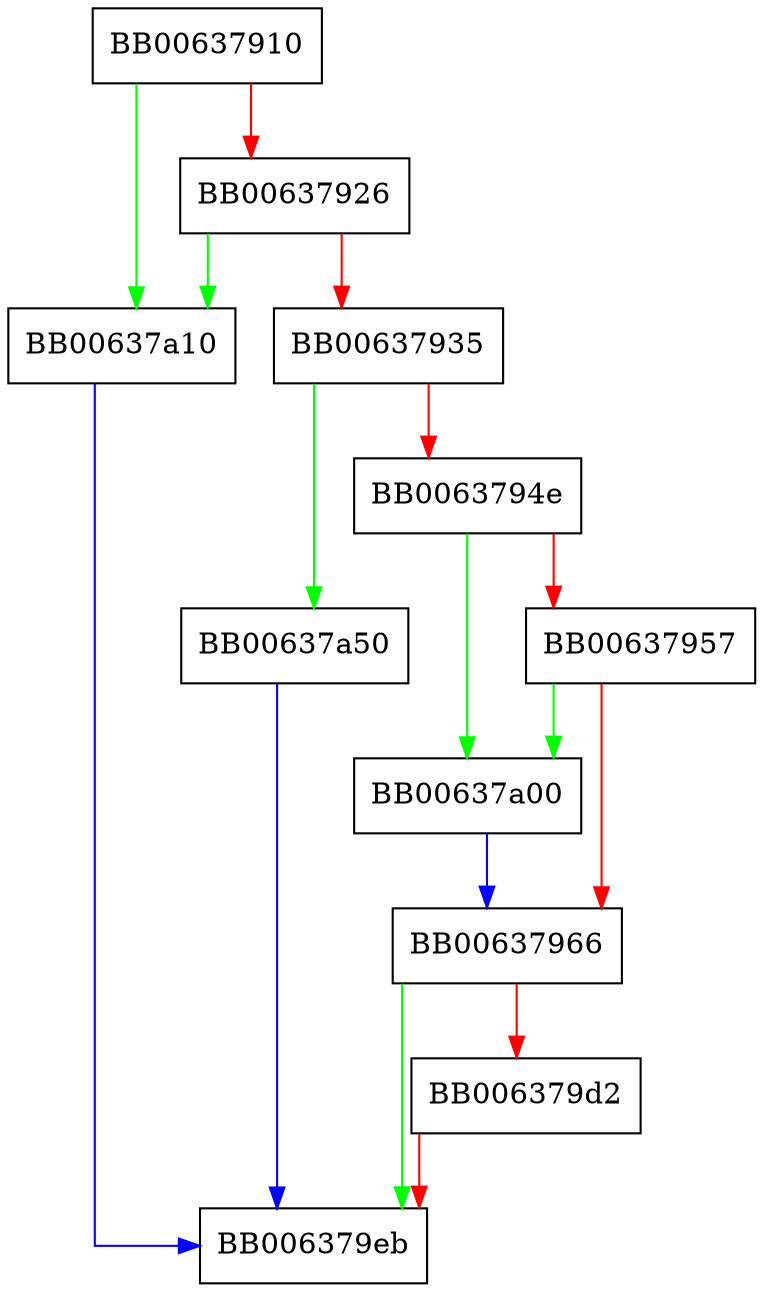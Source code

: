 digraph EVP_PKEY_CTX_set0_rsa_oaep_label {
  node [shape="box"];
  graph [splines=ortho];
  BB00637910 -> BB00637a10 [color="green"];
  BB00637910 -> BB00637926 [color="red"];
  BB00637926 -> BB00637a10 [color="green"];
  BB00637926 -> BB00637935 [color="red"];
  BB00637935 -> BB00637a50 [color="green"];
  BB00637935 -> BB0063794e [color="red"];
  BB0063794e -> BB00637a00 [color="green"];
  BB0063794e -> BB00637957 [color="red"];
  BB00637957 -> BB00637a00 [color="green"];
  BB00637957 -> BB00637966 [color="red"];
  BB00637966 -> BB006379eb [color="green"];
  BB00637966 -> BB006379d2 [color="red"];
  BB006379d2 -> BB006379eb [color="red"];
  BB00637a00 -> BB00637966 [color="blue"];
  BB00637a10 -> BB006379eb [color="blue"];
  BB00637a50 -> BB006379eb [color="blue"];
}